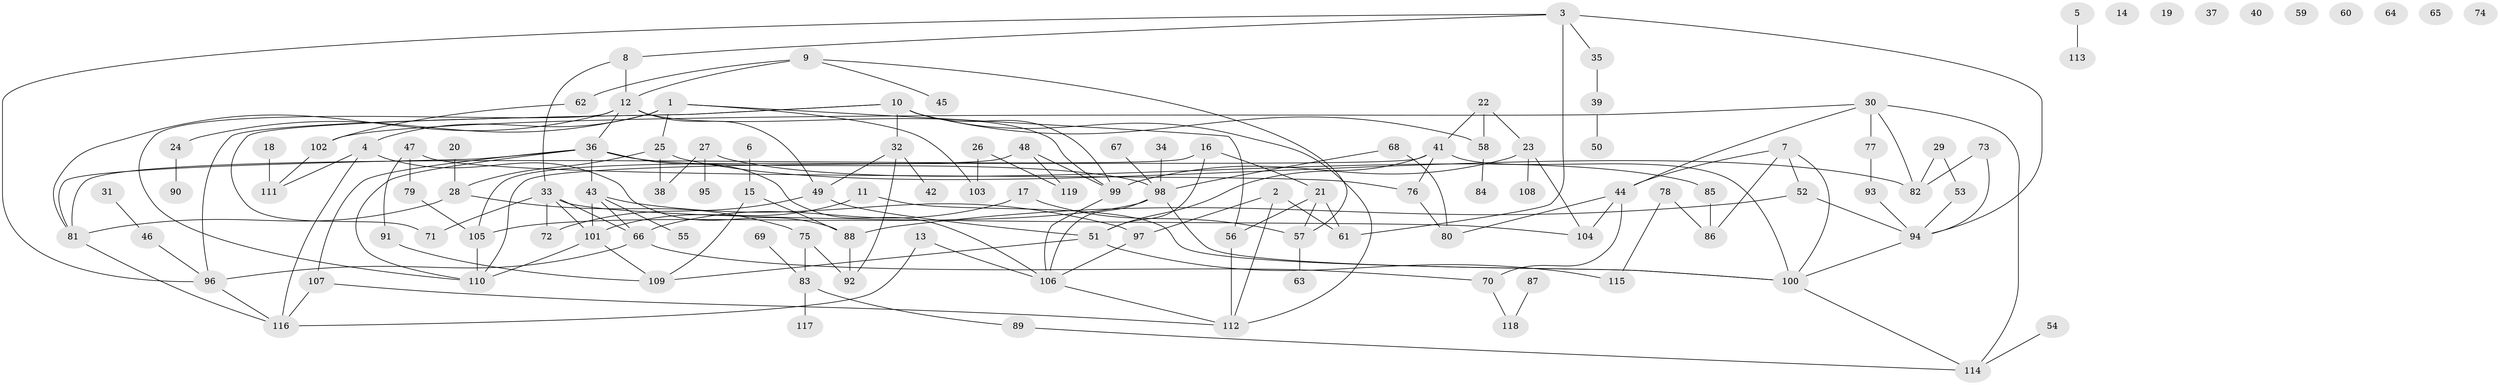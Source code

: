 // coarse degree distribution, {7: 0.03614457831325301, 4: 0.10843373493975904, 5: 0.13253012048192772, 0: 0.12048192771084337, 1: 0.2289156626506024, 6: 0.07228915662650602, 8: 0.03614457831325301, 2: 0.1566265060240964, 3: 0.08433734939759036, 10: 0.024096385542168676}
// Generated by graph-tools (version 1.1) at 2025/41/03/06/25 10:41:20]
// undirected, 119 vertices, 167 edges
graph export_dot {
graph [start="1"]
  node [color=gray90,style=filled];
  1;
  2;
  3;
  4;
  5;
  6;
  7;
  8;
  9;
  10;
  11;
  12;
  13;
  14;
  15;
  16;
  17;
  18;
  19;
  20;
  21;
  22;
  23;
  24;
  25;
  26;
  27;
  28;
  29;
  30;
  31;
  32;
  33;
  34;
  35;
  36;
  37;
  38;
  39;
  40;
  41;
  42;
  43;
  44;
  45;
  46;
  47;
  48;
  49;
  50;
  51;
  52;
  53;
  54;
  55;
  56;
  57;
  58;
  59;
  60;
  61;
  62;
  63;
  64;
  65;
  66;
  67;
  68;
  69;
  70;
  71;
  72;
  73;
  74;
  75;
  76;
  77;
  78;
  79;
  80;
  81;
  82;
  83;
  84;
  85;
  86;
  87;
  88;
  89;
  90;
  91;
  92;
  93;
  94;
  95;
  96;
  97;
  98;
  99;
  100;
  101;
  102;
  103;
  104;
  105;
  106;
  107;
  108;
  109;
  110;
  111;
  112;
  113;
  114;
  115;
  116;
  117;
  118;
  119;
  1 -- 4;
  1 -- 24;
  1 -- 25;
  1 -- 56;
  1 -- 103;
  2 -- 61;
  2 -- 97;
  2 -- 112;
  3 -- 8;
  3 -- 35;
  3 -- 61;
  3 -- 94;
  3 -- 96;
  4 -- 88;
  4 -- 111;
  4 -- 116;
  5 -- 113;
  6 -- 15;
  7 -- 44;
  7 -- 52;
  7 -- 86;
  7 -- 100;
  8 -- 12;
  8 -- 33;
  9 -- 12;
  9 -- 45;
  9 -- 57;
  9 -- 62;
  10 -- 32;
  10 -- 58;
  10 -- 71;
  10 -- 96;
  10 -- 99;
  10 -- 112;
  11 -- 100;
  11 -- 101;
  12 -- 36;
  12 -- 49;
  12 -- 81;
  12 -- 99;
  12 -- 110;
  13 -- 106;
  13 -- 116;
  15 -- 88;
  15 -- 109;
  16 -- 21;
  16 -- 51;
  16 -- 81;
  17 -- 57;
  17 -- 66;
  18 -- 111;
  20 -- 28;
  21 -- 56;
  21 -- 57;
  21 -- 61;
  22 -- 23;
  22 -- 41;
  22 -- 58;
  23 -- 99;
  23 -- 104;
  23 -- 108;
  24 -- 90;
  25 -- 28;
  25 -- 38;
  25 -- 82;
  26 -- 103;
  26 -- 119;
  27 -- 38;
  27 -- 85;
  27 -- 95;
  28 -- 75;
  28 -- 81;
  29 -- 53;
  29 -- 82;
  30 -- 44;
  30 -- 77;
  30 -- 82;
  30 -- 102;
  30 -- 114;
  31 -- 46;
  32 -- 42;
  32 -- 49;
  32 -- 92;
  33 -- 66;
  33 -- 71;
  33 -- 72;
  33 -- 101;
  33 -- 104;
  34 -- 98;
  35 -- 39;
  36 -- 43;
  36 -- 81;
  36 -- 98;
  36 -- 106;
  36 -- 107;
  36 -- 110;
  39 -- 50;
  41 -- 51;
  41 -- 76;
  41 -- 100;
  41 -- 110;
  43 -- 55;
  43 -- 66;
  43 -- 97;
  43 -- 101;
  44 -- 70;
  44 -- 80;
  44 -- 104;
  46 -- 96;
  47 -- 76;
  47 -- 79;
  47 -- 91;
  48 -- 99;
  48 -- 105;
  48 -- 119;
  49 -- 51;
  49 -- 72;
  51 -- 109;
  51 -- 115;
  52 -- 88;
  52 -- 94;
  53 -- 94;
  54 -- 114;
  56 -- 112;
  57 -- 63;
  58 -- 84;
  62 -- 102;
  66 -- 70;
  66 -- 96;
  67 -- 98;
  68 -- 80;
  68 -- 98;
  69 -- 83;
  70 -- 118;
  73 -- 82;
  73 -- 94;
  75 -- 83;
  75 -- 92;
  76 -- 80;
  77 -- 93;
  78 -- 86;
  78 -- 115;
  79 -- 105;
  81 -- 116;
  83 -- 89;
  83 -- 117;
  85 -- 86;
  87 -- 118;
  88 -- 92;
  89 -- 114;
  91 -- 109;
  93 -- 94;
  94 -- 100;
  96 -- 116;
  97 -- 106;
  98 -- 100;
  98 -- 105;
  98 -- 106;
  99 -- 106;
  100 -- 114;
  101 -- 109;
  101 -- 110;
  102 -- 111;
  105 -- 110;
  106 -- 112;
  107 -- 112;
  107 -- 116;
}
